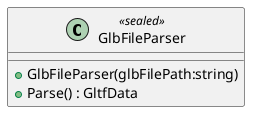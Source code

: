 @startuml
class GlbFileParser <<sealed>> {
    + GlbFileParser(glbFilePath:string)
    + Parse() : GltfData
}
@enduml
